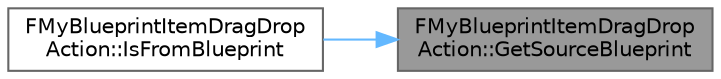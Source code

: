 digraph "FMyBlueprintItemDragDropAction::GetSourceBlueprint"
{
 // INTERACTIVE_SVG=YES
 // LATEX_PDF_SIZE
  bgcolor="transparent";
  edge [fontname=Helvetica,fontsize=10,labelfontname=Helvetica,labelfontsize=10];
  node [fontname=Helvetica,fontsize=10,shape=box,height=0.2,width=0.4];
  rankdir="RL";
  Node1 [id="Node000001",label="FMyBlueprintItemDragDrop\lAction::GetSourceBlueprint",height=0.2,width=0.4,color="gray40", fillcolor="grey60", style="filled", fontcolor="black",tooltip=" "];
  Node1 -> Node2 [id="edge1_Node000001_Node000002",dir="back",color="steelblue1",style="solid",tooltip=" "];
  Node2 [id="Node000002",label="FMyBlueprintItemDragDrop\lAction::IsFromBlueprint",height=0.2,width=0.4,color="grey40", fillcolor="white", style="filled",URL="$d3/db2/classFMyBlueprintItemDragDropAction.html#a791015c356841012ac64ce408744dc49",tooltip="Helper method to see if we're dragging in the same blueprint."];
}

